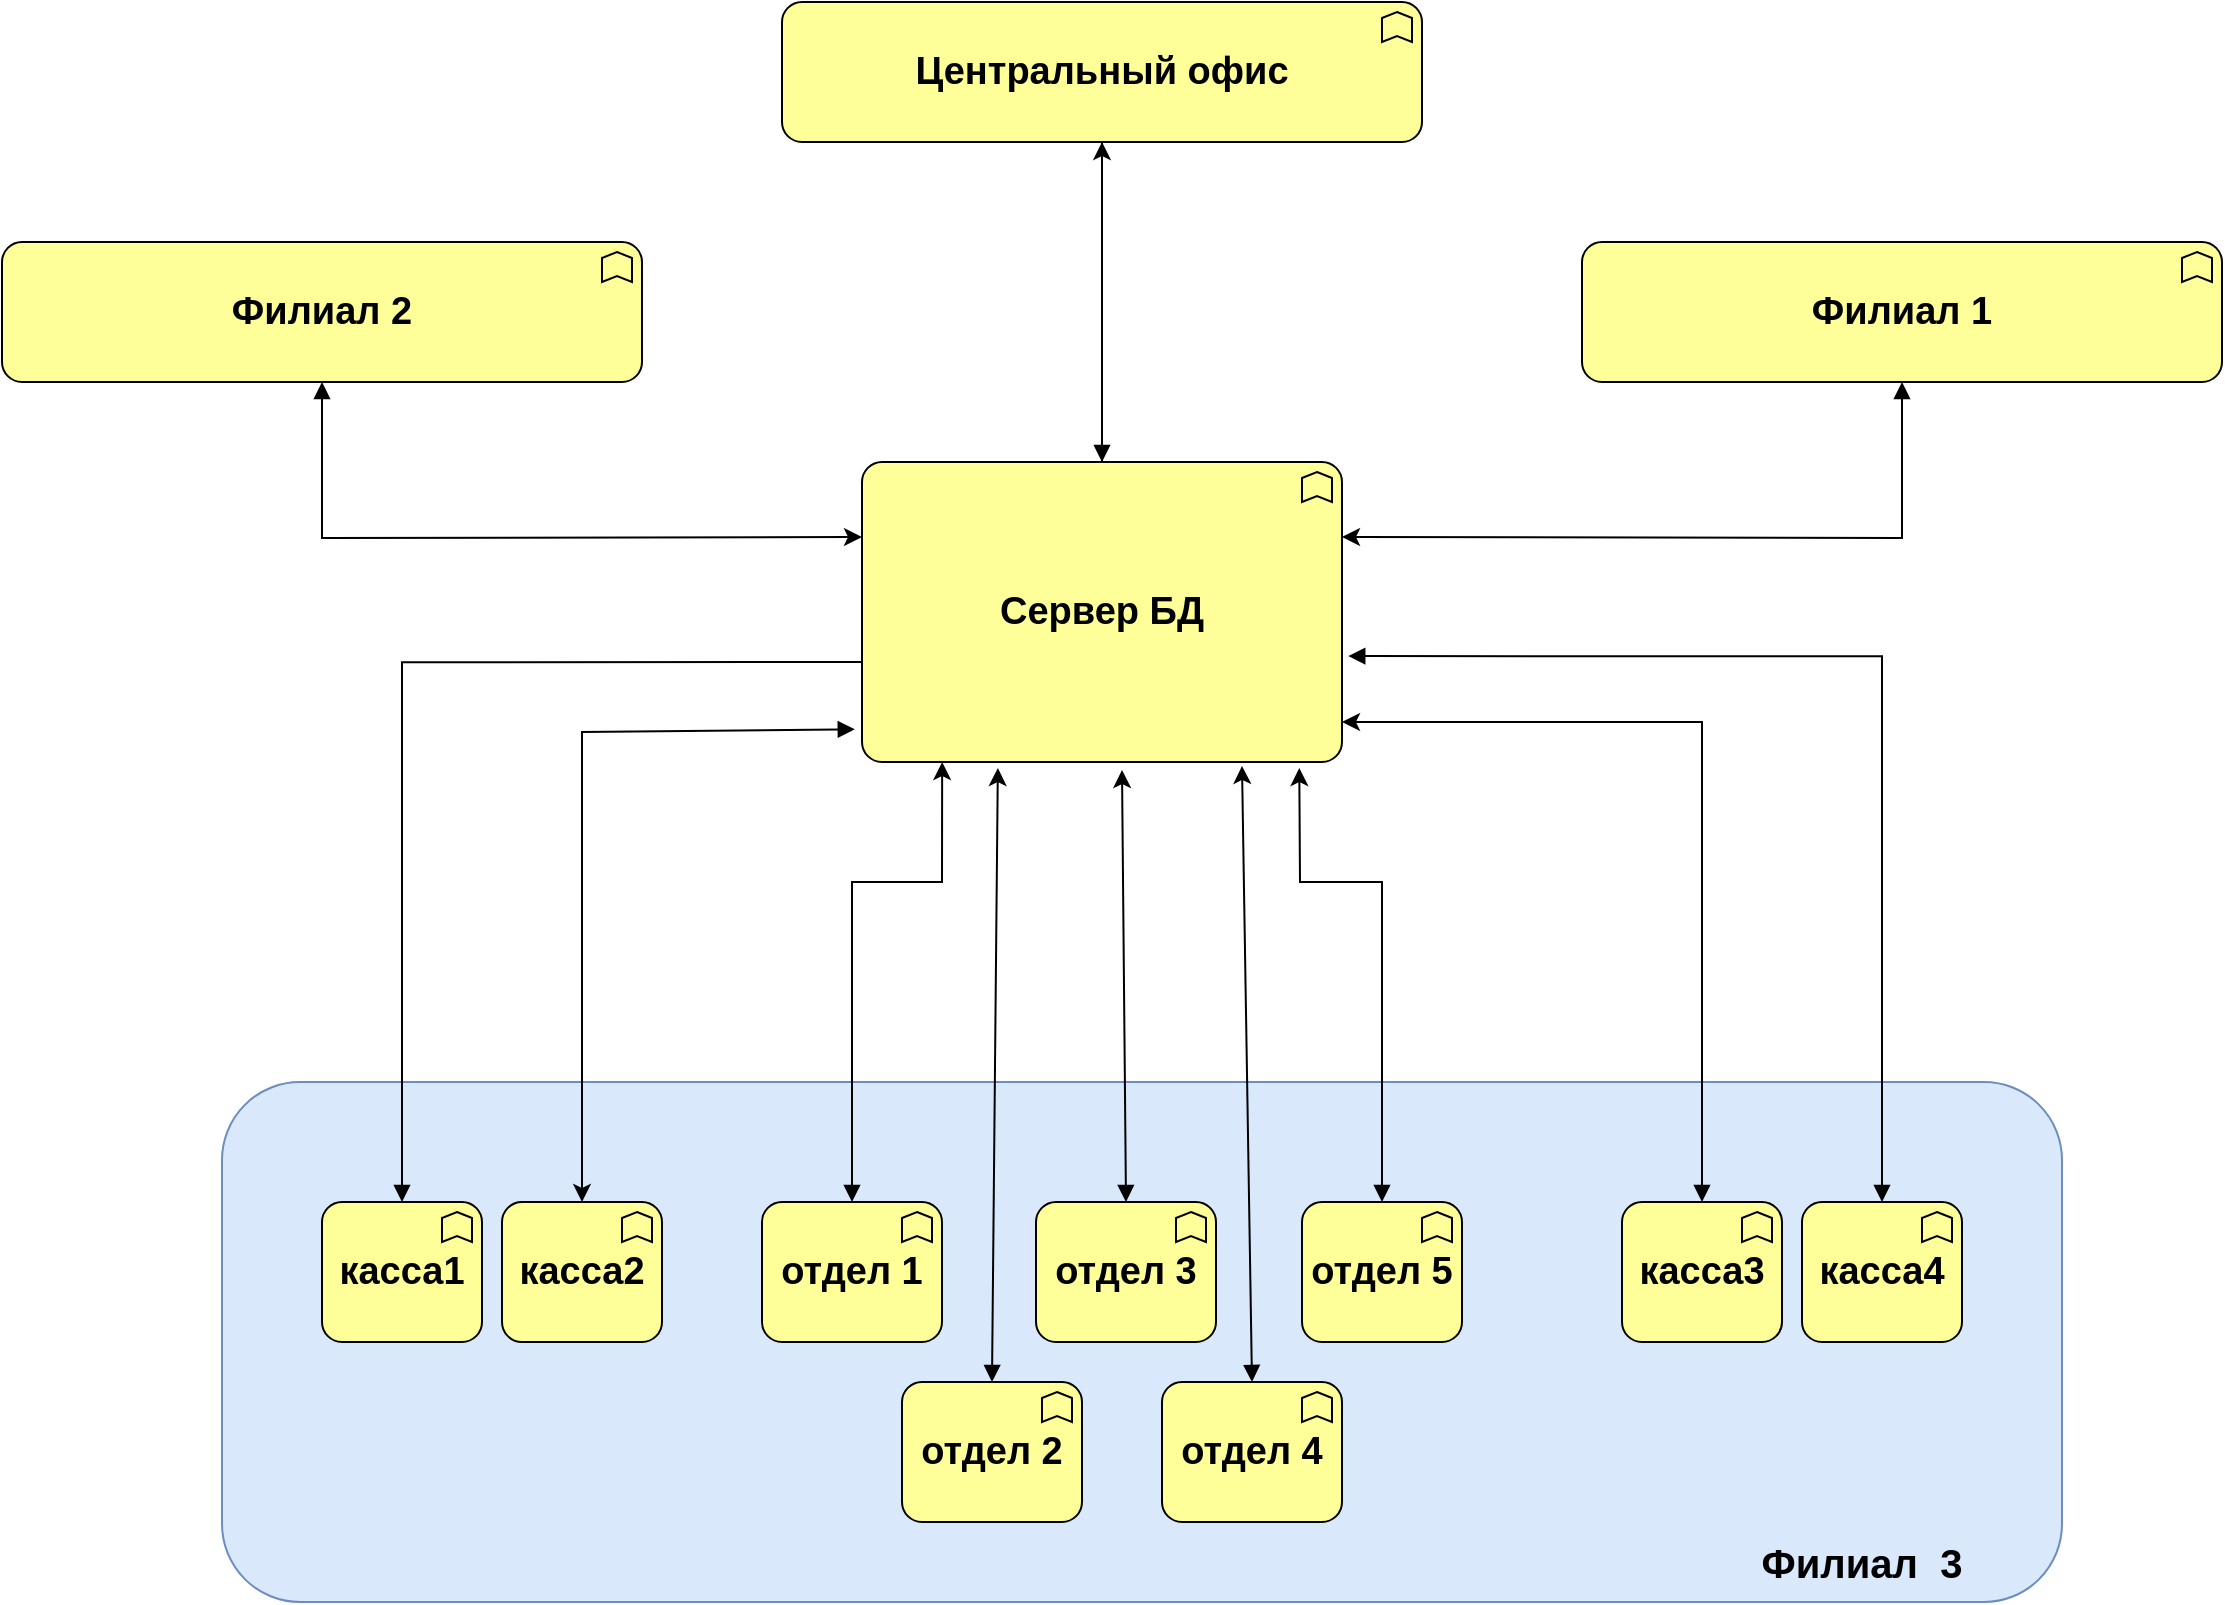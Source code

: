 <mxfile version="12.9.14" type="device"><diagram id="6I0OCvxSQrVGMHxT2VVA" name="Page-1"><mxGraphModel dx="2217" dy="788" grid="1" gridSize="10" guides="1" tooltips="1" connect="1" arrows="1" fold="1" page="1" pageScale="1" pageWidth="850" pageHeight="1100" math="0" shadow="0"><root><mxCell id="0"/><mxCell id="1" parent="0"/><mxCell id="S8zH7fANKtz4db6RokQ_-5" value="" style="rounded=1;whiteSpace=wrap;html=1;fillColor=#dae8fc;strokeColor=#6c8ebf;" vertex="1" parent="1"><mxGeometry x="-40" y="820" width="920" height="260" as="geometry"/></mxCell><mxCell id="F40W_xfK9zeZgYC5NRZ8-85" value="" style="edgeStyle=orthogonalEdgeStyle;rounded=0;orthogonalLoop=1;jettySize=auto;html=1;" parent="1" source="F40W_xfK9zeZgYC5NRZ8-67" target="F40W_xfK9zeZgYC5NRZ8-84" edge="1"><mxGeometry relative="1" as="geometry"/></mxCell><mxCell id="F40W_xfK9zeZgYC5NRZ8-88" value="" style="edgeStyle=orthogonalEdgeStyle;rounded=0;orthogonalLoop=1;jettySize=auto;html=1;endArrow=block;endFill=1;startArrow=block;startFill=1;exitX=0.042;exitY=0.667;exitDx=0;exitDy=0;exitPerimeter=0;" parent="1" source="F40W_xfK9zeZgYC5NRZ8-67" target="F40W_xfK9zeZgYC5NRZ8-87" edge="1"><mxGeometry relative="1" as="geometry"><mxPoint x="200" y="800" as="sourcePoint"/></mxGeometry></mxCell><mxCell id="F40W_xfK9zeZgYC5NRZ8-67" value="&lt;font style=&quot;font-size: 19px&quot;&gt;&lt;b&gt;Сервер БД&lt;br&gt;&lt;/b&gt;&lt;/font&gt;" style="html=1;whiteSpace=wrap;fillColor=#ffff99;shape=mxgraph.archimate3.application;appType=func;archiType=rounded;fontSize=14;" parent="1" vertex="1"><mxGeometry x="280" y="510" width="240" height="150" as="geometry"/></mxCell><mxCell id="F40W_xfK9zeZgYC5NRZ8-87" value="&lt;font style=&quot;font-size: 19px&quot;&gt;&lt;b&gt;касса1&lt;br&gt;&lt;/b&gt;&lt;/font&gt;" style="html=1;whiteSpace=wrap;fillColor=#ffff99;shape=mxgraph.archimate3.application;appType=func;archiType=rounded;fontSize=14;" parent="1" vertex="1"><mxGeometry x="10" y="880" width="80" height="70" as="geometry"/></mxCell><mxCell id="F40W_xfK9zeZgYC5NRZ8-89" value="&lt;font style=&quot;font-size: 19px&quot;&gt;&lt;b&gt;касса2&lt;br&gt;&lt;/b&gt;&lt;/font&gt;" style="html=1;whiteSpace=wrap;fillColor=#ffff99;shape=mxgraph.archimate3.application;appType=func;archiType=rounded;fontSize=14;" parent="1" vertex="1"><mxGeometry x="100" y="880" width="80" height="70" as="geometry"/></mxCell><mxCell id="F40W_xfK9zeZgYC5NRZ8-92" value="&lt;font style=&quot;font-size: 19px&quot;&gt;&lt;b&gt;отдел 1&lt;br&gt;&lt;/b&gt;&lt;/font&gt;" style="html=1;whiteSpace=wrap;fillColor=#ffff99;shape=mxgraph.archimate3.application;appType=func;archiType=rounded;fontSize=14;" parent="1" vertex="1"><mxGeometry x="230" y="880" width="90" height="70" as="geometry"/></mxCell><mxCell id="F40W_xfK9zeZgYC5NRZ8-103" value="&lt;font style=&quot;font-size: 19px&quot;&gt;&lt;b&gt;отдел 2&lt;br&gt;&lt;/b&gt;&lt;/font&gt;" style="html=1;whiteSpace=wrap;fillColor=#ffff99;shape=mxgraph.archimate3.application;appType=func;archiType=rounded;fontSize=14;" parent="1" vertex="1"><mxGeometry x="300" y="970" width="90" height="70" as="geometry"/></mxCell><mxCell id="F40W_xfK9zeZgYC5NRZ8-105" value="&lt;font style=&quot;font-size: 19px&quot;&gt;&lt;b&gt;отдел 3&lt;br&gt;&lt;/b&gt;&lt;/font&gt;" style="html=1;whiteSpace=wrap;fillColor=#ffff99;shape=mxgraph.archimate3.application;appType=func;archiType=rounded;fontSize=14;" parent="1" vertex="1"><mxGeometry x="367" y="880" width="90" height="70" as="geometry"/></mxCell><mxCell id="F40W_xfK9zeZgYC5NRZ8-107" value="&lt;font style=&quot;font-size: 19px&quot;&gt;&lt;b&gt;отдел 4&lt;br&gt;&lt;/b&gt;&lt;/font&gt;" style="html=1;whiteSpace=wrap;fillColor=#ffff99;shape=mxgraph.archimate3.application;appType=func;archiType=rounded;fontSize=14;" parent="1" vertex="1"><mxGeometry x="430" y="970" width="90" height="70" as="geometry"/></mxCell><mxCell id="F40W_xfK9zeZgYC5NRZ8-109" value="&lt;font style=&quot;font-size: 19px&quot;&gt;&lt;b&gt;отдел 5&lt;br&gt;&lt;/b&gt;&lt;/font&gt;" style="html=1;whiteSpace=wrap;fillColor=#ffff99;shape=mxgraph.archimate3.application;appType=func;archiType=rounded;fontSize=14;" parent="1" vertex="1"><mxGeometry x="500" y="880" width="80" height="70" as="geometry"/></mxCell><mxCell id="F40W_xfK9zeZgYC5NRZ8-84" value="&lt;font style=&quot;font-size: 19px&quot;&gt;&lt;b&gt;Центральный офис&lt;br&gt;&lt;/b&gt;&lt;/font&gt;" style="html=1;whiteSpace=wrap;fillColor=#ffff99;shape=mxgraph.archimate3.application;appType=func;archiType=rounded;fontSize=14;" parent="1" vertex="1"><mxGeometry x="240" y="280" width="320" height="70" as="geometry"/></mxCell><mxCell id="F40W_xfK9zeZgYC5NRZ8-86" value="" style="edgeStyle=orthogonalEdgeStyle;rounded=0;orthogonalLoop=1;jettySize=auto;html=1;endArrow=block;endFill=1;entryX=0.5;entryY=0;entryDx=0;entryDy=0;entryPerimeter=0;exitX=0.5;exitY=1;exitDx=0;exitDy=0;exitPerimeter=0;" parent="1" source="F40W_xfK9zeZgYC5NRZ8-84" target="F40W_xfK9zeZgYC5NRZ8-67" edge="1"><mxGeometry relative="1" as="geometry"><mxPoint x="410.0" y="293" as="sourcePoint"/><mxPoint x="410.0" y="213" as="targetPoint"/></mxGeometry></mxCell><mxCell id="F40W_xfK9zeZgYC5NRZ8-99" value="" style="endArrow=classic;html=1;rounded=0;startArrow=block;startFill=1;entryX=0.5;entryY=0;entryDx=0;entryDy=0;entryPerimeter=0;exitX=-0.015;exitY=0.891;exitDx=0;exitDy=0;exitPerimeter=0;" parent="1" source="F40W_xfK9zeZgYC5NRZ8-67" target="F40W_xfK9zeZgYC5NRZ8-89" edge="1"><mxGeometry width="50" height="50" relative="1" as="geometry"><mxPoint x="311" y="802" as="sourcePoint"/><mxPoint x="311" y="880" as="targetPoint"/><Array as="points"><mxPoint x="140" y="645"/></Array></mxGeometry></mxCell><mxCell id="F40W_xfK9zeZgYC5NRZ8-111" value="&lt;font style=&quot;font-size: 19px&quot;&gt;&lt;b&gt;касса3&lt;br&gt;&lt;/b&gt;&lt;/font&gt;" style="html=1;whiteSpace=wrap;fillColor=#ffff99;shape=mxgraph.archimate3.application;appType=func;archiType=rounded;fontSize=14;" parent="1" vertex="1"><mxGeometry x="660" y="880" width="80" height="70" as="geometry"/></mxCell><mxCell id="F40W_xfK9zeZgYC5NRZ8-112" value="&lt;font style=&quot;font-size: 19px&quot;&gt;&lt;b&gt;касса4&lt;br&gt;&lt;/b&gt;&lt;/font&gt;" style="html=1;whiteSpace=wrap;fillColor=#ffff99;shape=mxgraph.archimate3.application;appType=func;archiType=rounded;fontSize=14;" parent="1" vertex="1"><mxGeometry x="750" y="880" width="80" height="70" as="geometry"/></mxCell><mxCell id="F40W_xfK9zeZgYC5NRZ8-113" value="" style="endArrow=classic;html=1;exitX=0.5;exitY=0;exitDx=0;exitDy=0;exitPerimeter=0;entryX=0.167;entryY=1;entryDx=0;entryDy=0;entryPerimeter=0;startArrow=block;startFill=1;rounded=0;" parent="1" source="F40W_xfK9zeZgYC5NRZ8-92" target="F40W_xfK9zeZgYC5NRZ8-67" edge="1"><mxGeometry width="50" height="50" relative="1" as="geometry"><mxPoint x="410" y="820" as="sourcePoint"/><mxPoint x="460" y="770" as="targetPoint"/><Array as="points"><mxPoint x="275" y="720"/><mxPoint x="320" y="720"/></Array></mxGeometry></mxCell><mxCell id="F40W_xfK9zeZgYC5NRZ8-114" value="" style="endArrow=classic;html=1;exitX=0.5;exitY=0;exitDx=0;exitDy=0;exitPerimeter=0;entryX=0.283;entryY=1.02;entryDx=0;entryDy=0;entryPerimeter=0;startArrow=block;startFill=1;" parent="1" source="F40W_xfK9zeZgYC5NRZ8-103" target="F40W_xfK9zeZgYC5NRZ8-67" edge="1"><mxGeometry width="50" height="50" relative="1" as="geometry"><mxPoint x="410" y="820" as="sourcePoint"/><mxPoint x="460" y="770" as="targetPoint"/></mxGeometry></mxCell><mxCell id="F40W_xfK9zeZgYC5NRZ8-115" value="" style="endArrow=classic;html=1;exitX=0.5;exitY=0;exitDx=0;exitDy=0;exitPerimeter=0;startArrow=block;startFill=1;" parent="1" source="F40W_xfK9zeZgYC5NRZ8-105" edge="1"><mxGeometry width="50" height="50" relative="1" as="geometry"><mxPoint x="410" y="820" as="sourcePoint"/><mxPoint x="410" y="664" as="targetPoint"/></mxGeometry></mxCell><mxCell id="F40W_xfK9zeZgYC5NRZ8-116" value="" style="endArrow=classic;html=1;exitX=0.5;exitY=0;exitDx=0;exitDy=0;exitPerimeter=0;startArrow=block;startFill=1;" parent="1" source="F40W_xfK9zeZgYC5NRZ8-107" edge="1"><mxGeometry width="50" height="50" relative="1" as="geometry"><mxPoint x="504.41" y="906.46" as="sourcePoint"/><mxPoint x="470" y="662" as="targetPoint"/></mxGeometry></mxCell><mxCell id="F40W_xfK9zeZgYC5NRZ8-117" value="" style="endArrow=classic;html=1;exitX=0.5;exitY=0;exitDx=0;exitDy=0;exitPerimeter=0;entryX=0.911;entryY=1.02;entryDx=0;entryDy=0;entryPerimeter=0;startArrow=block;startFill=1;rounded=0;" parent="1" source="F40W_xfK9zeZgYC5NRZ8-109" target="F40W_xfK9zeZgYC5NRZ8-67" edge="1"><mxGeometry width="50" height="50" relative="1" as="geometry"><mxPoint x="495" y="980" as="sourcePoint"/><mxPoint x="489.92" y="672.34" as="targetPoint"/><Array as="points"><mxPoint x="540" y="720"/><mxPoint x="499" y="720"/></Array></mxGeometry></mxCell><mxCell id="F40W_xfK9zeZgYC5NRZ8-118" value="" style="endArrow=classic;html=1;exitX=0.5;exitY=0;exitDx=0;exitDy=0;exitPerimeter=0;startArrow=block;startFill=1;rounded=0;" parent="1" source="F40W_xfK9zeZgYC5NRZ8-111" edge="1"><mxGeometry width="50" height="50" relative="1" as="geometry"><mxPoint x="580" y="890" as="sourcePoint"/><mxPoint x="520" y="640" as="targetPoint"/><Array as="points"><mxPoint x="700" y="640"/></Array></mxGeometry></mxCell><mxCell id="F40W_xfK9zeZgYC5NRZ8-119" value="" style="edgeStyle=orthogonalEdgeStyle;rounded=0;orthogonalLoop=1;jettySize=auto;html=1;endArrow=block;endFill=1;startArrow=block;startFill=1;exitX=1.013;exitY=0.647;exitDx=0;exitDy=0;exitPerimeter=0;entryX=0.5;entryY=0;entryDx=0;entryDy=0;entryPerimeter=0;" parent="1" source="F40W_xfK9zeZgYC5NRZ8-67" target="F40W_xfK9zeZgYC5NRZ8-112" edge="1"><mxGeometry relative="1" as="geometry"><mxPoint x="290" y="640" as="sourcePoint"/><mxPoint x="100.059" y="890" as="targetPoint"/></mxGeometry></mxCell><mxCell id="S8zH7fANKtz4db6RokQ_-1" value="&lt;font style=&quot;font-size: 19px&quot;&gt;&lt;b&gt;Филиал 1&lt;br&gt;&lt;/b&gt;&lt;/font&gt;" style="html=1;whiteSpace=wrap;fillColor=#ffff99;shape=mxgraph.archimate3.application;appType=func;archiType=rounded;fontSize=14;" vertex="1" parent="1"><mxGeometry x="640" y="400" width="320" height="70" as="geometry"/></mxCell><mxCell id="S8zH7fANKtz4db6RokQ_-2" value="&lt;font style=&quot;font-size: 19px&quot;&gt;&lt;b&gt;Филиал 2&lt;br&gt;&lt;/b&gt;&lt;/font&gt;" style="html=1;whiteSpace=wrap;fillColor=#ffff99;shape=mxgraph.archimate3.application;appType=func;archiType=rounded;fontSize=14;" vertex="1" parent="1"><mxGeometry x="-150" y="400" width="320" height="70" as="geometry"/></mxCell><mxCell id="S8zH7fANKtz4db6RokQ_-3" value="" style="endArrow=classic;html=1;exitX=0.5;exitY=1;exitDx=0;exitDy=0;exitPerimeter=0;entryX=0;entryY=0.25;entryDx=0;entryDy=0;entryPerimeter=0;rounded=0;startArrow=block;startFill=1;" edge="1" parent="1" source="S8zH7fANKtz4db6RokQ_-2" target="F40W_xfK9zeZgYC5NRZ8-67"><mxGeometry width="50" height="50" relative="1" as="geometry"><mxPoint x="330" y="720" as="sourcePoint"/><mxPoint x="380" y="670" as="targetPoint"/><Array as="points"><mxPoint x="10" y="548"/></Array></mxGeometry></mxCell><mxCell id="S8zH7fANKtz4db6RokQ_-4" value="" style="endArrow=classic;html=1;exitX=0.5;exitY=1;exitDx=0;exitDy=0;exitPerimeter=0;entryX=1;entryY=0.25;entryDx=0;entryDy=0;entryPerimeter=0;rounded=0;startArrow=block;startFill=1;" edge="1" parent="1" source="S8zH7fANKtz4db6RokQ_-1" target="F40W_xfK9zeZgYC5NRZ8-67"><mxGeometry width="50" height="50" relative="1" as="geometry"><mxPoint x="330" y="720" as="sourcePoint"/><mxPoint x="380" y="670" as="targetPoint"/><Array as="points"><mxPoint x="800" y="548"/></Array></mxGeometry></mxCell><mxCell id="S8zH7fANKtz4db6RokQ_-6" value="&lt;b&gt;&lt;font style=&quot;font-size: 20px&quot;&gt;Филиал&amp;nbsp; 3&lt;/font&gt;&lt;/b&gt;" style="text;html=1;strokeColor=none;fillColor=none;align=center;verticalAlign=middle;whiteSpace=wrap;rounded=0;" vertex="1" parent="1"><mxGeometry x="710" y="1050" width="140" height="20" as="geometry"/></mxCell></root></mxGraphModel></diagram></mxfile>